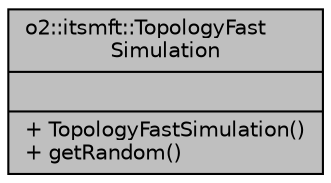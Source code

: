 digraph "o2::itsmft::TopologyFastSimulation"
{
 // INTERACTIVE_SVG=YES
  bgcolor="transparent";
  edge [fontname="Helvetica",fontsize="10",labelfontname="Helvetica",labelfontsize="10"];
  node [fontname="Helvetica",fontsize="10",shape=record];
  Node1 [label="{o2::itsmft::TopologyFast\lSimulation\n||+ TopologyFastSimulation()\l+ getRandom()\l}",height=0.2,width=0.4,color="black", fillcolor="grey75", style="filled", fontcolor="black"];
}
